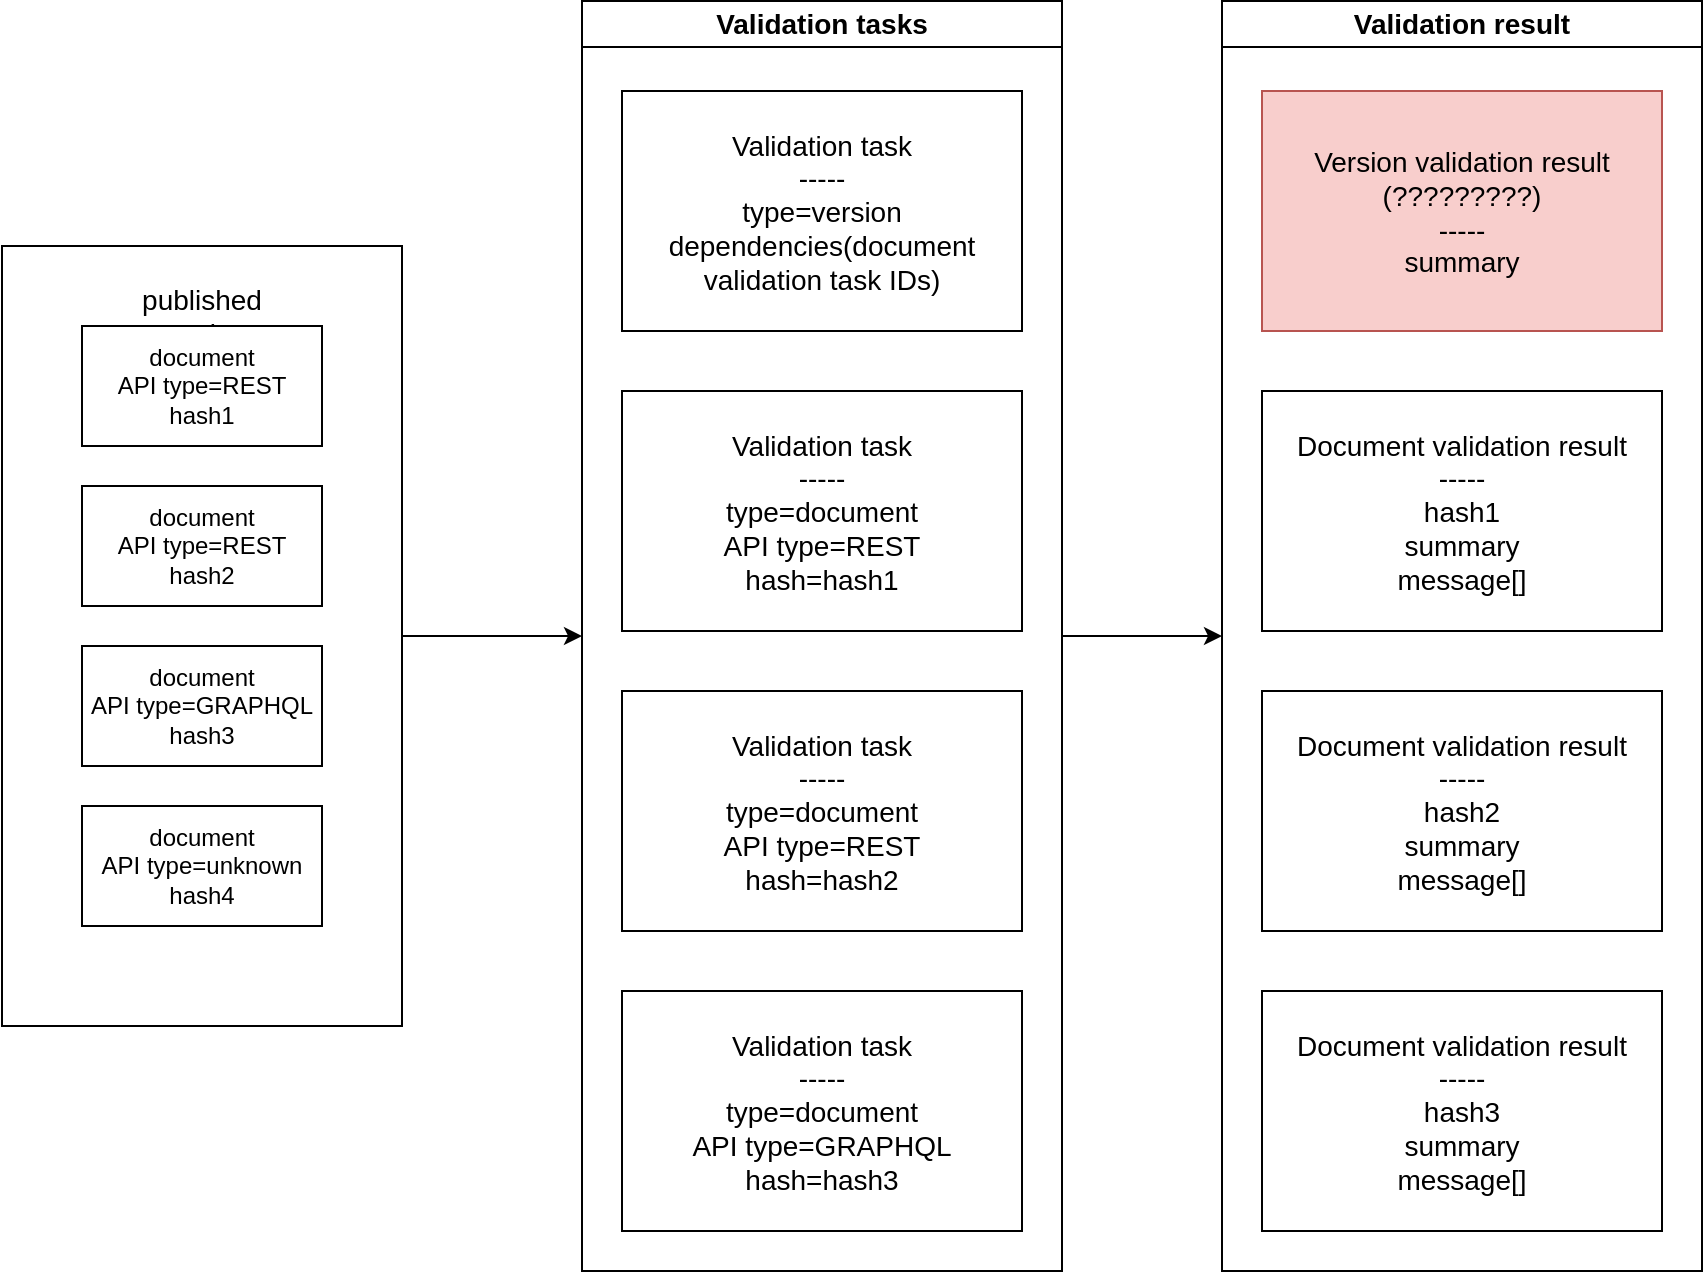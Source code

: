 <mxfile version="23.1.5" type="device">
  <diagram name="Page-1" id="31T8ClQI4crDDo8kncTz">
    <mxGraphModel dx="1509" dy="888" grid="1" gridSize="10" guides="1" tooltips="1" connect="1" arrows="1" fold="1" page="1" pageScale="1" pageWidth="850" pageHeight="1100" math="0" shadow="0">
      <root>
        <mxCell id="0" />
        <mxCell id="1" parent="0" />
        <mxCell id="GSx8xYBXj51S10lptRIn-39" style="edgeStyle=orthogonalEdgeStyle;rounded=0;orthogonalLoop=1;jettySize=auto;html=1;exitX=1;exitY=0.5;exitDx=0;exitDy=0;entryX=0;entryY=0.5;entryDx=0;entryDy=0;" edge="1" parent="1" source="GSx8xYBXj51S10lptRIn-1" target="GSx8xYBXj51S10lptRIn-37">
          <mxGeometry relative="1" as="geometry" />
        </mxCell>
        <mxCell id="GSx8xYBXj51S10lptRIn-1" value="published&lt;br style=&quot;font-size: 14px;&quot;&gt;version&lt;br style=&quot;font-size: 14px;&quot;&gt;&lt;br style=&quot;font-size: 14px;&quot;&gt;&lt;br style=&quot;font-size: 14px;&quot;&gt;&lt;br style=&quot;font-size: 14px;&quot;&gt;&lt;br style=&quot;font-size: 14px;&quot;&gt;&lt;br style=&quot;font-size: 14px;&quot;&gt;&lt;br style=&quot;font-size: 14px;&quot;&gt;&lt;br style=&quot;font-size: 14px;&quot;&gt;&lt;br style=&quot;font-size: 14px;&quot;&gt;&lt;br style=&quot;font-size: 14px;&quot;&gt;&lt;br style=&quot;font-size: 14px;&quot;&gt;&lt;br style=&quot;font-size: 14px;&quot;&gt;&lt;br style=&quot;font-size: 14px;&quot;&gt;&lt;br style=&quot;font-size: 14px;&quot;&gt;&lt;br style=&quot;font-size: 14px;&quot;&gt;&lt;div style=&quot;font-size: 14px;&quot;&gt;&lt;br style=&quot;font-size: 14px;&quot;&gt;&lt;/div&gt;&lt;div style=&quot;font-size: 14px;&quot;&gt;&lt;br&gt;&lt;/div&gt;&lt;div style=&quot;font-size: 14px;&quot;&gt;&lt;br&gt;&lt;/div&gt;&lt;div style=&quot;font-size: 14px;&quot;&gt;&lt;br&gt;&lt;/div&gt;&lt;div style=&quot;font-size: 14px;&quot;&gt;&lt;br&gt;&lt;/div&gt;" style="rounded=0;whiteSpace=wrap;html=1;fontSize=14;" vertex="1" parent="1">
          <mxGeometry x="240" y="150" width="200" height="390" as="geometry" />
        </mxCell>
        <mxCell id="GSx8xYBXj51S10lptRIn-3" value="document&lt;br&gt;API type=REST&lt;br&gt;hash1" style="rounded=0;whiteSpace=wrap;html=1;" vertex="1" parent="1">
          <mxGeometry x="280" y="190" width="120" height="60" as="geometry" />
        </mxCell>
        <mxCell id="GSx8xYBXj51S10lptRIn-27" value="document&lt;br&gt;API type=GRAPHQL&lt;br&gt;hash3" style="rounded=0;whiteSpace=wrap;html=1;" vertex="1" parent="1">
          <mxGeometry x="280" y="350" width="120" height="60" as="geometry" />
        </mxCell>
        <mxCell id="GSx8xYBXj51S10lptRIn-28" value="document&lt;br&gt;API type=unknown&lt;br&gt;hash4" style="rounded=0;whiteSpace=wrap;html=1;" vertex="1" parent="1">
          <mxGeometry x="280" y="430" width="120" height="60" as="geometry" />
        </mxCell>
        <mxCell id="GSx8xYBXj51S10lptRIn-29" value="document&lt;br&gt;API type=REST&lt;br&gt;hash2" style="rounded=0;whiteSpace=wrap;html=1;" vertex="1" parent="1">
          <mxGeometry x="280" y="270" width="120" height="60" as="geometry" />
        </mxCell>
        <mxCell id="GSx8xYBXj51S10lptRIn-48" style="edgeStyle=orthogonalEdgeStyle;rounded=0;orthogonalLoop=1;jettySize=auto;html=1;exitX=1;exitY=0.5;exitDx=0;exitDy=0;entryX=0;entryY=0.5;entryDx=0;entryDy=0;" edge="1" parent="1" source="GSx8xYBXj51S10lptRIn-37" target="GSx8xYBXj51S10lptRIn-43">
          <mxGeometry relative="1" as="geometry" />
        </mxCell>
        <mxCell id="GSx8xYBXj51S10lptRIn-37" value="&lt;font style=&quot;font-size: 14px;&quot;&gt;Validation tasks&lt;/font&gt;" style="swimlane;whiteSpace=wrap;html=1;" vertex="1" parent="1">
          <mxGeometry x="530" y="27.5" width="240" height="635" as="geometry" />
        </mxCell>
        <mxCell id="GSx8xYBXj51S10lptRIn-30" value="Validation task&lt;br&gt;-----&lt;br style=&quot;font-size: 14px;&quot;&gt;type=version&lt;br&gt;dependencies(document validation task IDs)" style="rounded=0;whiteSpace=wrap;html=1;fontSize=14;" vertex="1" parent="GSx8xYBXj51S10lptRIn-37">
          <mxGeometry x="20" y="45" width="200" height="120" as="geometry" />
        </mxCell>
        <mxCell id="GSx8xYBXj51S10lptRIn-31" value="Validation task&lt;br&gt;-----&lt;br style=&quot;font-size: 14px;&quot;&gt;type=document&lt;div&gt;API type=REST&lt;/div&gt;&lt;div&gt;hash=hash1&lt;/div&gt;" style="rounded=0;whiteSpace=wrap;html=1;fontSize=14;" vertex="1" parent="GSx8xYBXj51S10lptRIn-37">
          <mxGeometry x="20" y="195" width="200" height="120" as="geometry" />
        </mxCell>
        <mxCell id="GSx8xYBXj51S10lptRIn-32" value="Validation task&lt;br&gt;-----&lt;br style=&quot;font-size: 14px;&quot;&gt;type=document&lt;div&gt;API type=REST&lt;/div&gt;&lt;div&gt;hash=hash2&lt;/div&gt;" style="rounded=0;whiteSpace=wrap;html=1;fontSize=14;" vertex="1" parent="GSx8xYBXj51S10lptRIn-37">
          <mxGeometry x="20" y="345" width="200" height="120" as="geometry" />
        </mxCell>
        <mxCell id="GSx8xYBXj51S10lptRIn-36" value="Validation task&lt;br&gt;-----&lt;br style=&quot;font-size: 14px;&quot;&gt;type=document&lt;div&gt;API type=GRAPHQL&lt;/div&gt;&lt;div&gt;hash=hash3&lt;/div&gt;" style="rounded=0;whiteSpace=wrap;html=1;fontSize=14;" vertex="1" parent="GSx8xYBXj51S10lptRIn-37">
          <mxGeometry x="20" y="495" width="200" height="120" as="geometry" />
        </mxCell>
        <mxCell id="GSx8xYBXj51S10lptRIn-43" value="&lt;font style=&quot;font-size: 14px;&quot;&gt;Validation result&lt;/font&gt;" style="swimlane;whiteSpace=wrap;html=1;" vertex="1" parent="1">
          <mxGeometry x="850" y="27.5" width="240" height="635" as="geometry" />
        </mxCell>
        <mxCell id="GSx8xYBXj51S10lptRIn-44" value="Version validation result&lt;br style=&quot;border-color: var(--border-color);&quot;&gt;(?????????)&lt;br style=&quot;border-color: var(--border-color);&quot;&gt;-----&lt;br style=&quot;border-color: var(--border-color);&quot;&gt;summary" style="rounded=0;whiteSpace=wrap;html=1;fontSize=14;fillColor=#f8cecc;strokeColor=#b85450;" vertex="1" parent="GSx8xYBXj51S10lptRIn-43">
          <mxGeometry x="20" y="45" width="200" height="120" as="geometry" />
        </mxCell>
        <mxCell id="GSx8xYBXj51S10lptRIn-45" value="Document validation result&lt;br style=&quot;border-color: var(--border-color);&quot;&gt;-----&lt;br style=&quot;border-color: var(--border-color);&quot;&gt;hash1&lt;br style=&quot;border-color: var(--border-color);&quot;&gt;summary&lt;br style=&quot;border-color: var(--border-color);&quot;&gt;message[]" style="rounded=0;whiteSpace=wrap;html=1;fontSize=14;" vertex="1" parent="GSx8xYBXj51S10lptRIn-43">
          <mxGeometry x="20" y="195" width="200" height="120" as="geometry" />
        </mxCell>
        <mxCell id="GSx8xYBXj51S10lptRIn-46" value="Document validation result&lt;br style=&quot;border-color: var(--border-color);&quot;&gt;-----&lt;br style=&quot;border-color: var(--border-color);&quot;&gt;hash2&lt;br style=&quot;border-color: var(--border-color);&quot;&gt;summary&lt;br style=&quot;border-color: var(--border-color);&quot;&gt;message[]" style="rounded=0;whiteSpace=wrap;html=1;fontSize=14;" vertex="1" parent="GSx8xYBXj51S10lptRIn-43">
          <mxGeometry x="20" y="345" width="200" height="120" as="geometry" />
        </mxCell>
        <mxCell id="GSx8xYBXj51S10lptRIn-47" value="Document validation result&lt;br style=&quot;border-color: var(--border-color);&quot;&gt;-----&lt;br style=&quot;border-color: var(--border-color);&quot;&gt;hash3&lt;br style=&quot;border-color: var(--border-color);&quot;&gt;summary&lt;br style=&quot;border-color: var(--border-color);&quot;&gt;message[]" style="rounded=0;whiteSpace=wrap;html=1;fontSize=14;" vertex="1" parent="GSx8xYBXj51S10lptRIn-43">
          <mxGeometry x="20" y="495" width="200" height="120" as="geometry" />
        </mxCell>
      </root>
    </mxGraphModel>
  </diagram>
</mxfile>

